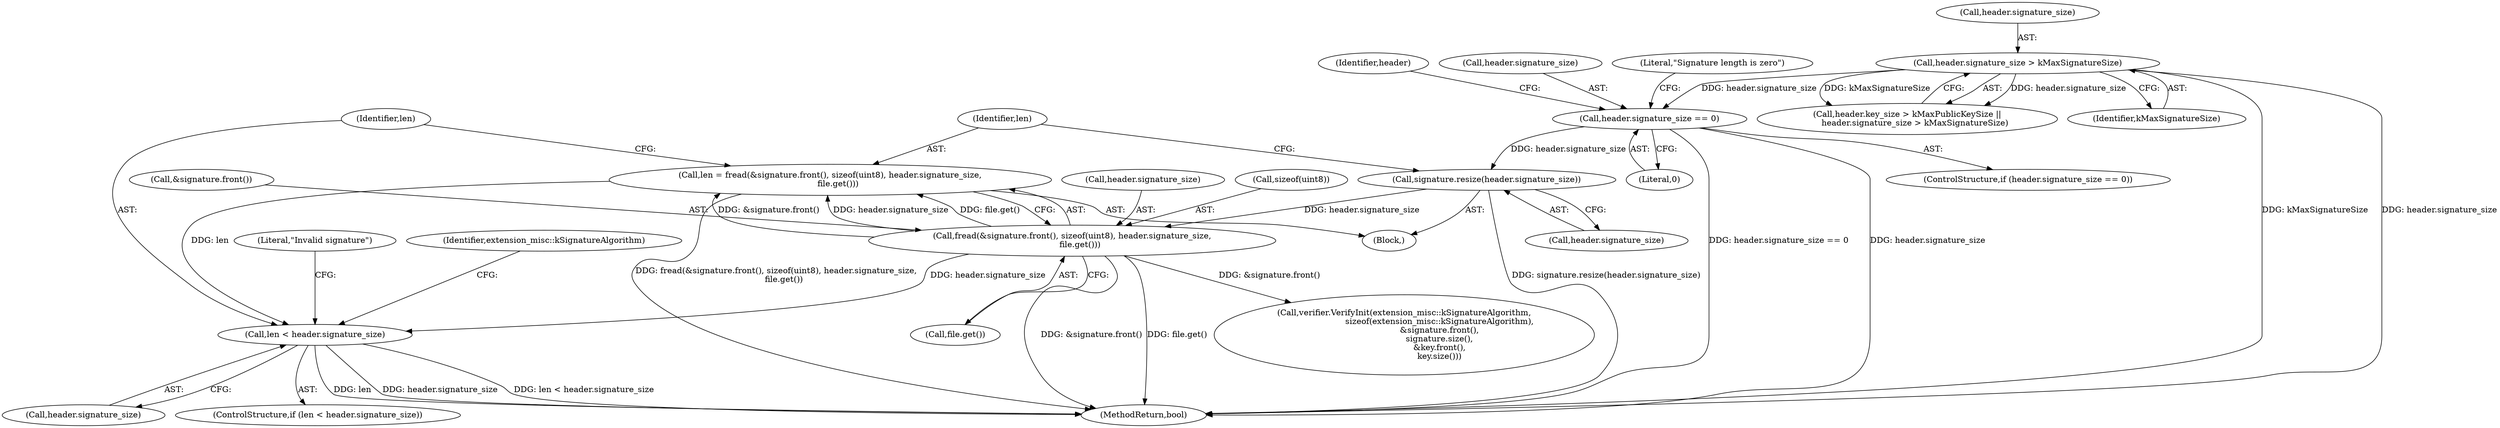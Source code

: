 digraph "0_Chrome_ffeada1f2de5281d59ea48c94c4001a568092cd3@API" {
"1000229" [label="(Call,len = fread(&signature.front(), sizeof(uint8), header.signature_size,\n      file.get()))"];
"1000231" [label="(Call,fread(&signature.front(), sizeof(uint8), header.signature_size,\n      file.get()))"];
"1000225" [label="(Call,signature.resize(header.signature_size))"];
"1000187" [label="(Call,header.signature_size == 0)"];
"1000165" [label="(Call,header.signature_size > kMaxSignatureSize)"];
"1000241" [label="(Call,len < header.signature_size)"];
"1000226" [label="(Call,header.signature_size)"];
"1000101" [label="(Block,)"];
"1000200" [label="(Identifier,header)"];
"1000242" [label="(Identifier,len)"];
"1000186" [label="(ControlStructure,if (header.signature_size == 0))"];
"1000254" [label="(Call,verifier.VerifyInit(extension_misc::kSignatureAlgorithm,\n                           sizeof(extension_misc::kSignatureAlgorithm),\n                           &signature.front(),\n                           signature.size(),\n                           &key.front(),\n                           key.size()))"];
"1000239" [label="(Call,file.get())"];
"1000232" [label="(Call,&signature.front())"];
"1000169" [label="(Identifier,kMaxSignatureSize)"];
"1000240" [label="(ControlStructure,if (len < header.signature_size))"];
"1000165" [label="(Call,header.signature_size > kMaxSignatureSize)"];
"1000229" [label="(Call,len = fread(&signature.front(), sizeof(uint8), header.signature_size,\n      file.get()))"];
"1000230" [label="(Identifier,len)"];
"1000187" [label="(Call,header.signature_size == 0)"];
"1000303" [label="(MethodReturn,bool)"];
"1000225" [label="(Call,signature.resize(header.signature_size))"];
"1000241" [label="(Call,len < header.signature_size)"];
"1000231" [label="(Call,fread(&signature.front(), sizeof(uint8), header.signature_size,\n      file.get()))"];
"1000248" [label="(Literal,\"Invalid signature\")"];
"1000236" [label="(Call,header.signature_size)"];
"1000234" [label="(Call,sizeof(uint8))"];
"1000191" [label="(Literal,0)"];
"1000255" [label="(Identifier,extension_misc::kSignatureAlgorithm)"];
"1000188" [label="(Call,header.signature_size)"];
"1000159" [label="(Call,header.key_size > kMaxPublicKeySize ||\n      header.signature_size > kMaxSignatureSize)"];
"1000166" [label="(Call,header.signature_size)"];
"1000243" [label="(Call,header.signature_size)"];
"1000194" [label="(Literal,\"Signature length is zero\")"];
"1000229" -> "1000101"  [label="AST: "];
"1000229" -> "1000231"  [label="CFG: "];
"1000230" -> "1000229"  [label="AST: "];
"1000231" -> "1000229"  [label="AST: "];
"1000242" -> "1000229"  [label="CFG: "];
"1000229" -> "1000303"  [label="DDG: fread(&signature.front(), sizeof(uint8), header.signature_size,\n      file.get())"];
"1000231" -> "1000229"  [label="DDG: &signature.front()"];
"1000231" -> "1000229"  [label="DDG: header.signature_size"];
"1000231" -> "1000229"  [label="DDG: file.get()"];
"1000229" -> "1000241"  [label="DDG: len"];
"1000231" -> "1000239"  [label="CFG: "];
"1000232" -> "1000231"  [label="AST: "];
"1000234" -> "1000231"  [label="AST: "];
"1000236" -> "1000231"  [label="AST: "];
"1000239" -> "1000231"  [label="AST: "];
"1000231" -> "1000303"  [label="DDG: file.get()"];
"1000231" -> "1000303"  [label="DDG: &signature.front()"];
"1000225" -> "1000231"  [label="DDG: header.signature_size"];
"1000231" -> "1000241"  [label="DDG: header.signature_size"];
"1000231" -> "1000254"  [label="DDG: &signature.front()"];
"1000225" -> "1000101"  [label="AST: "];
"1000225" -> "1000226"  [label="CFG: "];
"1000226" -> "1000225"  [label="AST: "];
"1000230" -> "1000225"  [label="CFG: "];
"1000225" -> "1000303"  [label="DDG: signature.resize(header.signature_size)"];
"1000187" -> "1000225"  [label="DDG: header.signature_size"];
"1000187" -> "1000186"  [label="AST: "];
"1000187" -> "1000191"  [label="CFG: "];
"1000188" -> "1000187"  [label="AST: "];
"1000191" -> "1000187"  [label="AST: "];
"1000194" -> "1000187"  [label="CFG: "];
"1000200" -> "1000187"  [label="CFG: "];
"1000187" -> "1000303"  [label="DDG: header.signature_size"];
"1000187" -> "1000303"  [label="DDG: header.signature_size == 0"];
"1000165" -> "1000187"  [label="DDG: header.signature_size"];
"1000165" -> "1000159"  [label="AST: "];
"1000165" -> "1000169"  [label="CFG: "];
"1000166" -> "1000165"  [label="AST: "];
"1000169" -> "1000165"  [label="AST: "];
"1000159" -> "1000165"  [label="CFG: "];
"1000165" -> "1000303"  [label="DDG: kMaxSignatureSize"];
"1000165" -> "1000303"  [label="DDG: header.signature_size"];
"1000165" -> "1000159"  [label="DDG: header.signature_size"];
"1000165" -> "1000159"  [label="DDG: kMaxSignatureSize"];
"1000241" -> "1000240"  [label="AST: "];
"1000241" -> "1000243"  [label="CFG: "];
"1000242" -> "1000241"  [label="AST: "];
"1000243" -> "1000241"  [label="AST: "];
"1000248" -> "1000241"  [label="CFG: "];
"1000255" -> "1000241"  [label="CFG: "];
"1000241" -> "1000303"  [label="DDG: len < header.signature_size"];
"1000241" -> "1000303"  [label="DDG: len"];
"1000241" -> "1000303"  [label="DDG: header.signature_size"];
}
